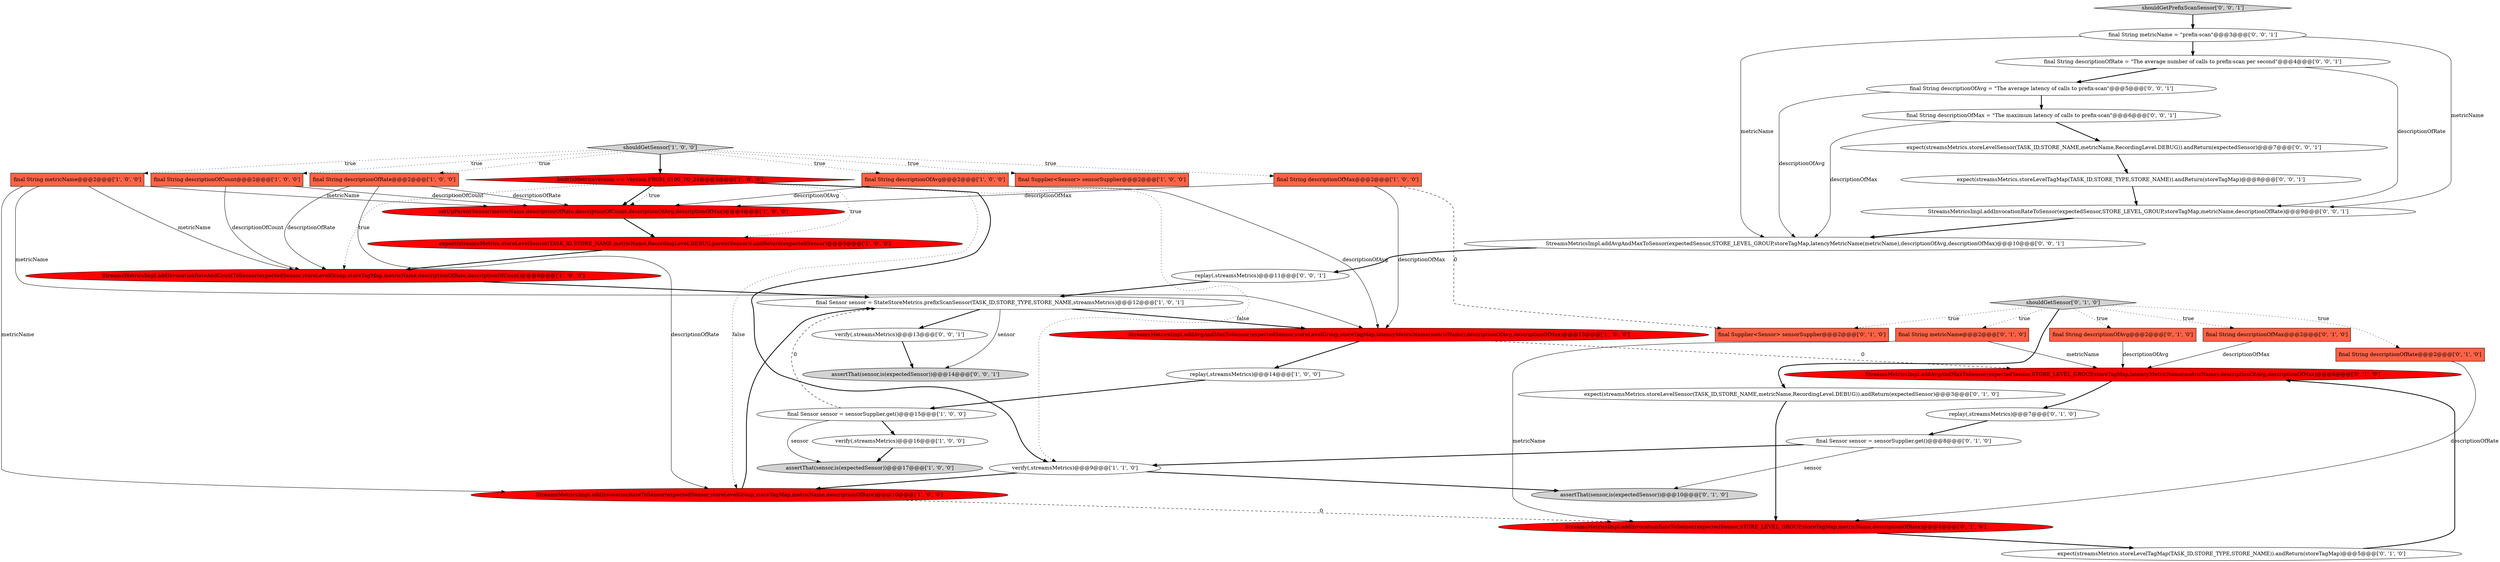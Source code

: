 digraph {
32 [style = filled, label = "StreamsMetricsImpl.addAvgAndMaxToSensor(expectedSensor,STORE_LEVEL_GROUP,storeTagMap,latencyMetricName(metricName),descriptionOfAvg,descriptionOfMax)@@@10@@@['0', '0', '1']", fillcolor = white, shape = ellipse image = "AAA0AAABBB3BBB"];
30 [style = filled, label = "StreamsMetricsImpl.addInvocationRateToSensor(expectedSensor,STORE_LEVEL_GROUP,storeTagMap,metricName,descriptionOfRate)@@@4@@@['0', '1', '0']", fillcolor = red, shape = ellipse image = "AAA1AAABBB2BBB"];
20 [style = filled, label = "final String descriptionOfRate@@@2@@@['0', '1', '0']", fillcolor = tomato, shape = box image = "AAA0AAABBB2BBB"];
6 [style = filled, label = "expect(streamsMetrics.storeLevelSensor(TASK_ID,STORE_NAME,metricName,RecordingLevel.DEBUG,parentSensor)).andReturn(expectedSensor)@@@5@@@['1', '0', '0']", fillcolor = red, shape = ellipse image = "AAA1AAABBB1BBB"];
25 [style = filled, label = "final Supplier<Sensor> sensorSupplier@@@2@@@['0', '1', '0']", fillcolor = tomato, shape = box image = "AAA1AAABBB2BBB"];
8 [style = filled, label = "verify(,streamsMetrics)@@@9@@@['1', '1', '0']", fillcolor = white, shape = ellipse image = "AAA0AAABBB1BBB"];
34 [style = filled, label = "final String descriptionOfMax = \"The maximum latency of calls to prefix-scan\"@@@6@@@['0', '0', '1']", fillcolor = white, shape = ellipse image = "AAA0AAABBB3BBB"];
41 [style = filled, label = "expect(streamsMetrics.storeLevelSensor(TASK_ID,STORE_NAME,metricName,RecordingLevel.DEBUG)).andReturn(expectedSensor)@@@7@@@['0', '0', '1']", fillcolor = white, shape = ellipse image = "AAA0AAABBB3BBB"];
10 [style = filled, label = "final String metricName@@@2@@@['1', '0', '0']", fillcolor = tomato, shape = box image = "AAA0AAABBB1BBB"];
26 [style = filled, label = "StreamsMetricsImpl.addAvgAndMaxToSensor(expectedSensor,STORE_LEVEL_GROUP,storeTagMap,latencyMetricName(metricName),descriptionOfAvg,descriptionOfMax)@@@6@@@['0', '1', '0']", fillcolor = red, shape = ellipse image = "AAA1AAABBB2BBB"];
12 [style = filled, label = "StreamsMetricsImpl.addInvocationRateAndCountToSensor(expectedSensor,storeLevelGroup,storeTagMap,metricName,descriptionOfRate,descriptionOfCount)@@@6@@@['1', '0', '0']", fillcolor = red, shape = ellipse image = "AAA1AAABBB1BBB"];
18 [style = filled, label = "final Sensor sensor = sensorSupplier.get()@@@15@@@['1', '0', '0']", fillcolor = white, shape = ellipse image = "AAA0AAABBB1BBB"];
16 [style = filled, label = "StreamsMetricsImpl.addInvocationRateToSensor(expectedSensor,storeLevelGroup,storeTagMap,metricName,descriptionOfRate)@@@10@@@['1', '0', '0']", fillcolor = red, shape = ellipse image = "AAA1AAABBB1BBB"];
5 [style = filled, label = "final String descriptionOfRate@@@2@@@['1', '0', '0']", fillcolor = tomato, shape = box image = "AAA0AAABBB1BBB"];
21 [style = filled, label = "final String descriptionOfMax@@@2@@@['0', '1', '0']", fillcolor = tomato, shape = box image = "AAA0AAABBB2BBB"];
17 [style = filled, label = "shouldGetSensor['1', '0', '0']", fillcolor = lightgray, shape = diamond image = "AAA0AAABBB1BBB"];
2 [style = filled, label = "StreamsMetricsImpl.addAvgAndMaxToSensor(expectedSensor,storeLevelGroup,storeTagMap,latencyMetricName(metricName),descriptionOfAvg,descriptionOfMax)@@@13@@@['1', '0', '0']", fillcolor = red, shape = ellipse image = "AAA1AAABBB1BBB"];
22 [style = filled, label = "expect(streamsMetrics.storeLevelTagMap(TASK_ID,STORE_TYPE,STORE_NAME)).andReturn(storeTagMap)@@@5@@@['0', '1', '0']", fillcolor = white, shape = ellipse image = "AAA0AAABBB2BBB"];
23 [style = filled, label = "final String metricName@@@2@@@['0', '1', '0']", fillcolor = tomato, shape = box image = "AAA0AAABBB2BBB"];
24 [style = filled, label = "expect(streamsMetrics.storeLevelSensor(TASK_ID,STORE_NAME,metricName,RecordingLevel.DEBUG)).andReturn(expectedSensor)@@@3@@@['0', '1', '0']", fillcolor = white, shape = ellipse image = "AAA0AAABBB2BBB"];
35 [style = filled, label = "expect(streamsMetrics.storeLevelTagMap(TASK_ID,STORE_TYPE,STORE_NAME)).andReturn(storeTagMap)@@@8@@@['0', '0', '1']", fillcolor = white, shape = ellipse image = "AAA0AAABBB3BBB"];
38 [style = filled, label = "final String descriptionOfRate = \"The average number of calls to prefix-scan per second\"@@@4@@@['0', '0', '1']", fillcolor = white, shape = ellipse image = "AAA0AAABBB3BBB"];
31 [style = filled, label = "shouldGetSensor['0', '1', '0']", fillcolor = lightgray, shape = diamond image = "AAA0AAABBB2BBB"];
3 [style = filled, label = "final Sensor sensor = StateStoreMetrics.prefixScanSensor(TASK_ID,STORE_TYPE,STORE_NAME,streamsMetrics)@@@12@@@['1', '0', '1']", fillcolor = white, shape = ellipse image = "AAA0AAABBB1BBB"];
9 [style = filled, label = "final Supplier<Sensor> sensorSupplier@@@2@@@['1', '0', '0']", fillcolor = tomato, shape = box image = "AAA0AAABBB1BBB"];
13 [style = filled, label = "final String descriptionOfMax@@@2@@@['1', '0', '0']", fillcolor = tomato, shape = box image = "AAA1AAABBB1BBB"];
19 [style = filled, label = "final String descriptionOfAvg@@@2@@@['0', '1', '0']", fillcolor = tomato, shape = box image = "AAA0AAABBB2BBB"];
33 [style = filled, label = "final String descriptionOfAvg = \"The average latency of calls to prefix-scan\"@@@5@@@['0', '0', '1']", fillcolor = white, shape = ellipse image = "AAA0AAABBB3BBB"];
39 [style = filled, label = "final String metricName = \"prefix-scan\"@@@3@@@['0', '0', '1']", fillcolor = white, shape = ellipse image = "AAA0AAABBB3BBB"];
4 [style = filled, label = "verify(,streamsMetrics)@@@16@@@['1', '0', '0']", fillcolor = white, shape = ellipse image = "AAA0AAABBB1BBB"];
11 [style = filled, label = "builtInMetricsVersion == Version.FROM_0100_TO_24@@@3@@@['1', '0', '0']", fillcolor = red, shape = diamond image = "AAA1AAABBB1BBB"];
27 [style = filled, label = "final Sensor sensor = sensorSupplier.get()@@@8@@@['0', '1', '0']", fillcolor = white, shape = ellipse image = "AAA0AAABBB2BBB"];
1 [style = filled, label = "final String descriptionOfCount@@@2@@@['1', '0', '0']", fillcolor = tomato, shape = box image = "AAA0AAABBB1BBB"];
37 [style = filled, label = "assertThat(sensor,is(expectedSensor))@@@14@@@['0', '0', '1']", fillcolor = lightgray, shape = ellipse image = "AAA0AAABBB3BBB"];
14 [style = filled, label = "replay(,streamsMetrics)@@@14@@@['1', '0', '0']", fillcolor = white, shape = ellipse image = "AAA0AAABBB1BBB"];
36 [style = filled, label = "StreamsMetricsImpl.addInvocationRateToSensor(expectedSensor,STORE_LEVEL_GROUP,storeTagMap,metricName,descriptionOfRate)@@@9@@@['0', '0', '1']", fillcolor = white, shape = ellipse image = "AAA0AAABBB3BBB"];
42 [style = filled, label = "replay(,streamsMetrics)@@@11@@@['0', '0', '1']", fillcolor = white, shape = ellipse image = "AAA0AAABBB3BBB"];
29 [style = filled, label = "replay(,streamsMetrics)@@@7@@@['0', '1', '0']", fillcolor = white, shape = ellipse image = "AAA0AAABBB2BBB"];
28 [style = filled, label = "assertThat(sensor,is(expectedSensor))@@@10@@@['0', '1', '0']", fillcolor = lightgray, shape = ellipse image = "AAA0AAABBB2BBB"];
43 [style = filled, label = "verify(,streamsMetrics)@@@13@@@['0', '0', '1']", fillcolor = white, shape = ellipse image = "AAA0AAABBB3BBB"];
40 [style = filled, label = "shouldGetPrefixScanSensor['0', '0', '1']", fillcolor = lightgray, shape = diamond image = "AAA0AAABBB3BBB"];
0 [style = filled, label = "setUpParentSensor(metricName,descriptionOfRate,descriptionOfCount,descriptionOfAvg,descriptionOfMax)@@@4@@@['1', '0', '0']", fillcolor = red, shape = ellipse image = "AAA1AAABBB1BBB"];
15 [style = filled, label = "assertThat(sensor,is(expectedSensor))@@@17@@@['1', '0', '0']", fillcolor = lightgray, shape = ellipse image = "AAA0AAABBB1BBB"];
7 [style = filled, label = "final String descriptionOfAvg@@@2@@@['1', '0', '0']", fillcolor = tomato, shape = box image = "AAA0AAABBB1BBB"];
21->26 [style = solid, label="descriptionOfMax"];
10->2 [style = solid, label="metricName"];
31->25 [style = dotted, label="true"];
8->16 [style = bold, label=""];
16->3 [style = bold, label=""];
10->16 [style = solid, label="metricName"];
22->26 [style = bold, label=""];
8->28 [style = bold, label=""];
1->0 [style = solid, label="descriptionOfCount"];
31->19 [style = dotted, label="true"];
30->22 [style = bold, label=""];
5->0 [style = solid, label="descriptionOfRate"];
0->6 [style = bold, label=""];
17->1 [style = dotted, label="true"];
26->29 [style = bold, label=""];
31->24 [style = bold, label=""];
11->12 [style = dotted, label="true"];
4->15 [style = bold, label=""];
10->0 [style = solid, label="metricName"];
39->32 [style = solid, label="metricName"];
39->36 [style = solid, label="metricName"];
36->32 [style = bold, label=""];
5->12 [style = solid, label="descriptionOfRate"];
5->16 [style = solid, label="descriptionOfRate"];
13->2 [style = solid, label="descriptionOfMax"];
34->41 [style = bold, label=""];
43->37 [style = bold, label=""];
3->37 [style = solid, label="sensor"];
13->25 [style = dashed, label="0"];
38->36 [style = solid, label="descriptionOfRate"];
34->32 [style = solid, label="descriptionOfMax"];
31->20 [style = dotted, label="true"];
19->26 [style = solid, label="descriptionOfAvg"];
23->30 [style = solid, label="metricName"];
17->11 [style = bold, label=""];
41->35 [style = bold, label=""];
13->0 [style = solid, label="descriptionOfMax"];
24->30 [style = bold, label=""];
10->12 [style = solid, label="metricName"];
27->28 [style = solid, label="sensor"];
7->2 [style = solid, label="descriptionOfAvg"];
20->30 [style = solid, label="descriptionOfRate"];
23->26 [style = solid, label="metricName"];
17->10 [style = dotted, label="true"];
11->16 [style = dotted, label="false"];
31->21 [style = dotted, label="true"];
29->27 [style = bold, label=""];
11->0 [style = bold, label=""];
40->39 [style = bold, label=""];
18->4 [style = bold, label=""];
33->32 [style = solid, label="descriptionOfAvg"];
3->2 [style = bold, label=""];
16->30 [style = dashed, label="0"];
11->6 [style = dotted, label="true"];
7->0 [style = solid, label="descriptionOfAvg"];
31->23 [style = dotted, label="true"];
11->0 [style = dotted, label="true"];
17->9 [style = dotted, label="true"];
2->14 [style = bold, label=""];
39->38 [style = bold, label=""];
42->3 [style = bold, label=""];
11->8 [style = bold, label=""];
14->18 [style = bold, label=""];
17->7 [style = dotted, label="true"];
3->43 [style = bold, label=""];
12->3 [style = bold, label=""];
11->8 [style = dotted, label="false"];
18->3 [style = dashed, label="0"];
18->15 [style = solid, label="sensor"];
35->36 [style = bold, label=""];
1->12 [style = solid, label="descriptionOfCount"];
38->33 [style = bold, label=""];
17->13 [style = dotted, label="true"];
32->42 [style = bold, label=""];
2->26 [style = dashed, label="0"];
33->34 [style = bold, label=""];
27->8 [style = bold, label=""];
17->5 [style = dotted, label="true"];
6->12 [style = bold, label=""];
}
